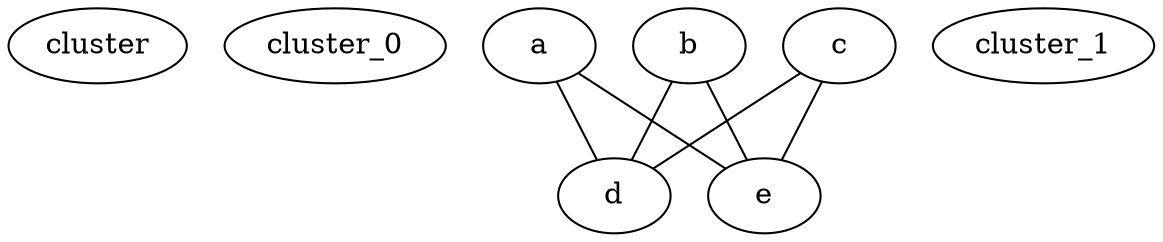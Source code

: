 graph 
{
	splines = True
	cluster cluster_0
	{
		 label = "Subgraph A"
		a;
		b;
		c;
	}
	cluster cluster_1
	{
		 label = "Subgraph B"
		d;
		e;
	}
	a -- e 
	a -- d 
	b -- d 
	b -- e 
	c -- d 
	c -- e 
}